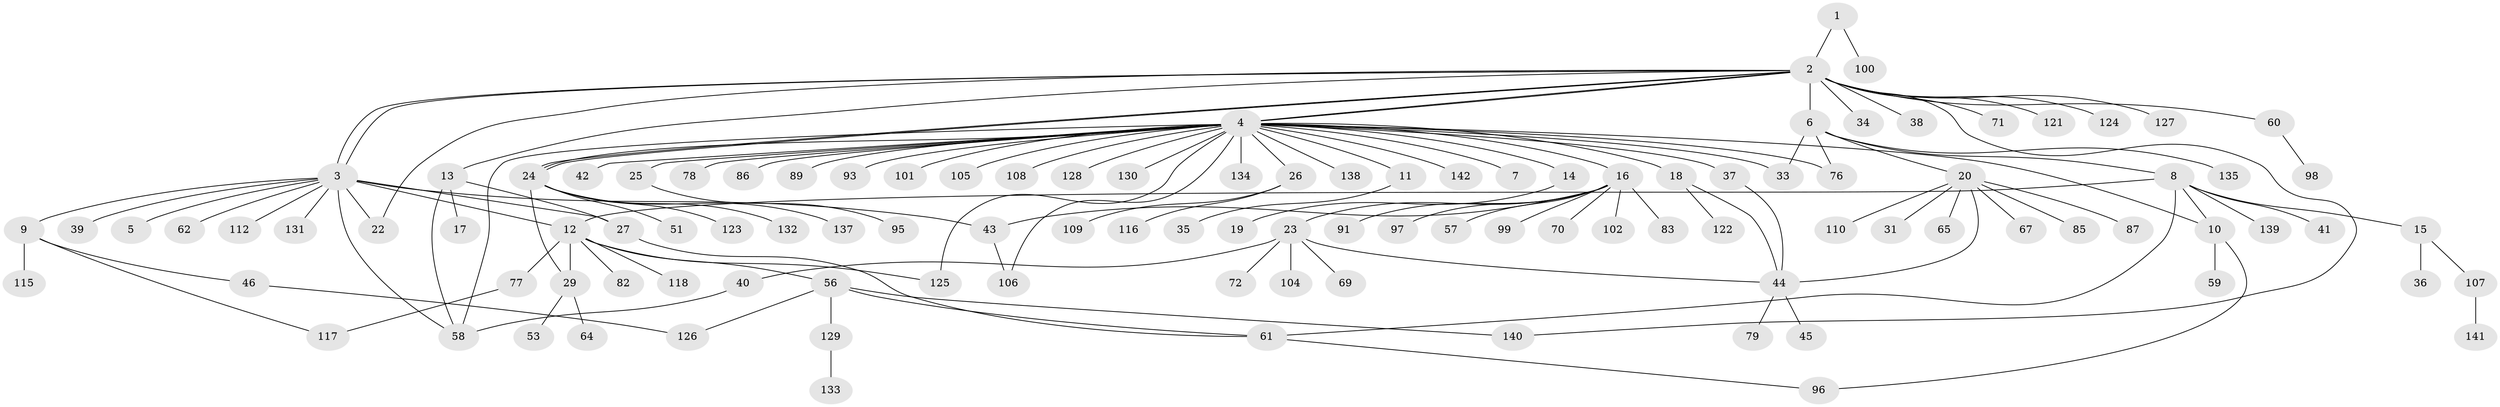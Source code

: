 // original degree distribution, {2: 0.22535211267605634, 19: 0.007042253521126761, 14: 0.007042253521126761, 28: 0.007042253521126761, 6: 0.014084507042253521, 1: 0.5633802816901409, 8: 0.02112676056338028, 5: 0.035211267605633804, 3: 0.07746478873239436, 4: 0.02112676056338028, 11: 0.007042253521126761, 7: 0.007042253521126761, 9: 0.007042253521126761}
// Generated by graph-tools (version 1.1) at 2025/11/02/27/25 16:11:14]
// undirected, 111 vertices, 136 edges
graph export_dot {
graph [start="1"]
  node [color=gray90,style=filled];
  1;
  2 [super="+48"];
  3 [super="+81"];
  4 [super="+21"];
  5 [super="+75"];
  6 [super="+54"];
  7;
  8 [super="+84"];
  9 [super="+113"];
  10 [super="+80"];
  11 [super="+47"];
  12 [super="+32"];
  13;
  14 [super="+119"];
  15;
  16 [super="+120"];
  17;
  18 [super="+63"];
  19 [super="+74"];
  20 [super="+66"];
  22;
  23 [super="+28"];
  24 [super="+30"];
  25;
  26;
  27 [super="+94"];
  29 [super="+49"];
  31 [super="+103"];
  33;
  34;
  35;
  36 [super="+111"];
  37;
  38;
  39 [super="+55"];
  40 [super="+73"];
  41;
  42;
  43;
  44 [super="+92"];
  45 [super="+52"];
  46 [super="+50"];
  51;
  53;
  56 [super="+114"];
  57;
  58 [super="+90"];
  59;
  60 [super="+68"];
  61 [super="+88"];
  62;
  64;
  65;
  67;
  69;
  70;
  71;
  72;
  76;
  77;
  78;
  79 [super="+136"];
  82;
  83;
  85;
  86;
  87;
  89;
  91;
  93;
  95;
  96;
  97;
  98;
  99;
  100;
  101;
  102;
  104;
  105;
  106;
  107;
  108;
  109;
  110;
  112;
  115;
  116;
  117;
  118;
  121;
  122;
  123;
  124;
  125;
  126;
  127;
  128;
  129;
  130;
  131;
  132;
  133;
  134;
  135;
  137;
  138;
  139;
  140;
  141;
  142;
  1 -- 2;
  1 -- 100;
  2 -- 3;
  2 -- 3;
  2 -- 4;
  2 -- 4;
  2 -- 6;
  2 -- 13;
  2 -- 22;
  2 -- 24;
  2 -- 24;
  2 -- 34;
  2 -- 38;
  2 -- 60;
  2 -- 71;
  2 -- 121;
  2 -- 124;
  2 -- 127;
  2 -- 140;
  3 -- 5;
  3 -- 9;
  3 -- 12;
  3 -- 22;
  3 -- 27;
  3 -- 39;
  3 -- 43;
  3 -- 62;
  3 -- 131;
  3 -- 112;
  3 -- 58;
  4 -- 7;
  4 -- 10;
  4 -- 11;
  4 -- 14 [weight=2];
  4 -- 16;
  4 -- 18;
  4 -- 24;
  4 -- 26;
  4 -- 33;
  4 -- 37;
  4 -- 58;
  4 -- 76;
  4 -- 78;
  4 -- 86;
  4 -- 89;
  4 -- 93;
  4 -- 101;
  4 -- 105;
  4 -- 106;
  4 -- 108;
  4 -- 125;
  4 -- 130;
  4 -- 134;
  4 -- 138;
  4 -- 142;
  4 -- 128;
  4 -- 25;
  4 -- 42;
  6 -- 8;
  6 -- 20;
  6 -- 33;
  6 -- 135;
  6 -- 76;
  8 -- 10;
  8 -- 12;
  8 -- 15;
  8 -- 41;
  8 -- 61;
  8 -- 139;
  9 -- 46;
  9 -- 115;
  9 -- 117;
  10 -- 59;
  10 -- 96;
  11 -- 35;
  12 -- 56;
  12 -- 77;
  12 -- 82;
  12 -- 118;
  12 -- 125;
  12 -- 29;
  13 -- 17;
  13 -- 27;
  13 -- 58;
  14 -- 19;
  15 -- 36;
  15 -- 107;
  16 -- 23;
  16 -- 43;
  16 -- 57;
  16 -- 70;
  16 -- 83;
  16 -- 91;
  16 -- 97;
  16 -- 99;
  16 -- 102;
  18 -- 122;
  18 -- 44;
  20 -- 31;
  20 -- 44;
  20 -- 65;
  20 -- 67;
  20 -- 87;
  20 -- 110;
  20 -- 85;
  23 -- 40;
  23 -- 69;
  23 -- 72;
  23 -- 104;
  23 -- 44;
  24 -- 29;
  24 -- 51;
  24 -- 123;
  24 -- 132;
  24 -- 137;
  25 -- 95;
  26 -- 109;
  26 -- 116;
  27 -- 61;
  29 -- 53;
  29 -- 64;
  37 -- 44;
  40 -- 58;
  43 -- 106;
  44 -- 45;
  44 -- 79;
  46 -- 126;
  56 -- 61;
  56 -- 126;
  56 -- 129;
  56 -- 140;
  60 -- 98;
  61 -- 96;
  77 -- 117;
  107 -- 141;
  129 -- 133;
}

